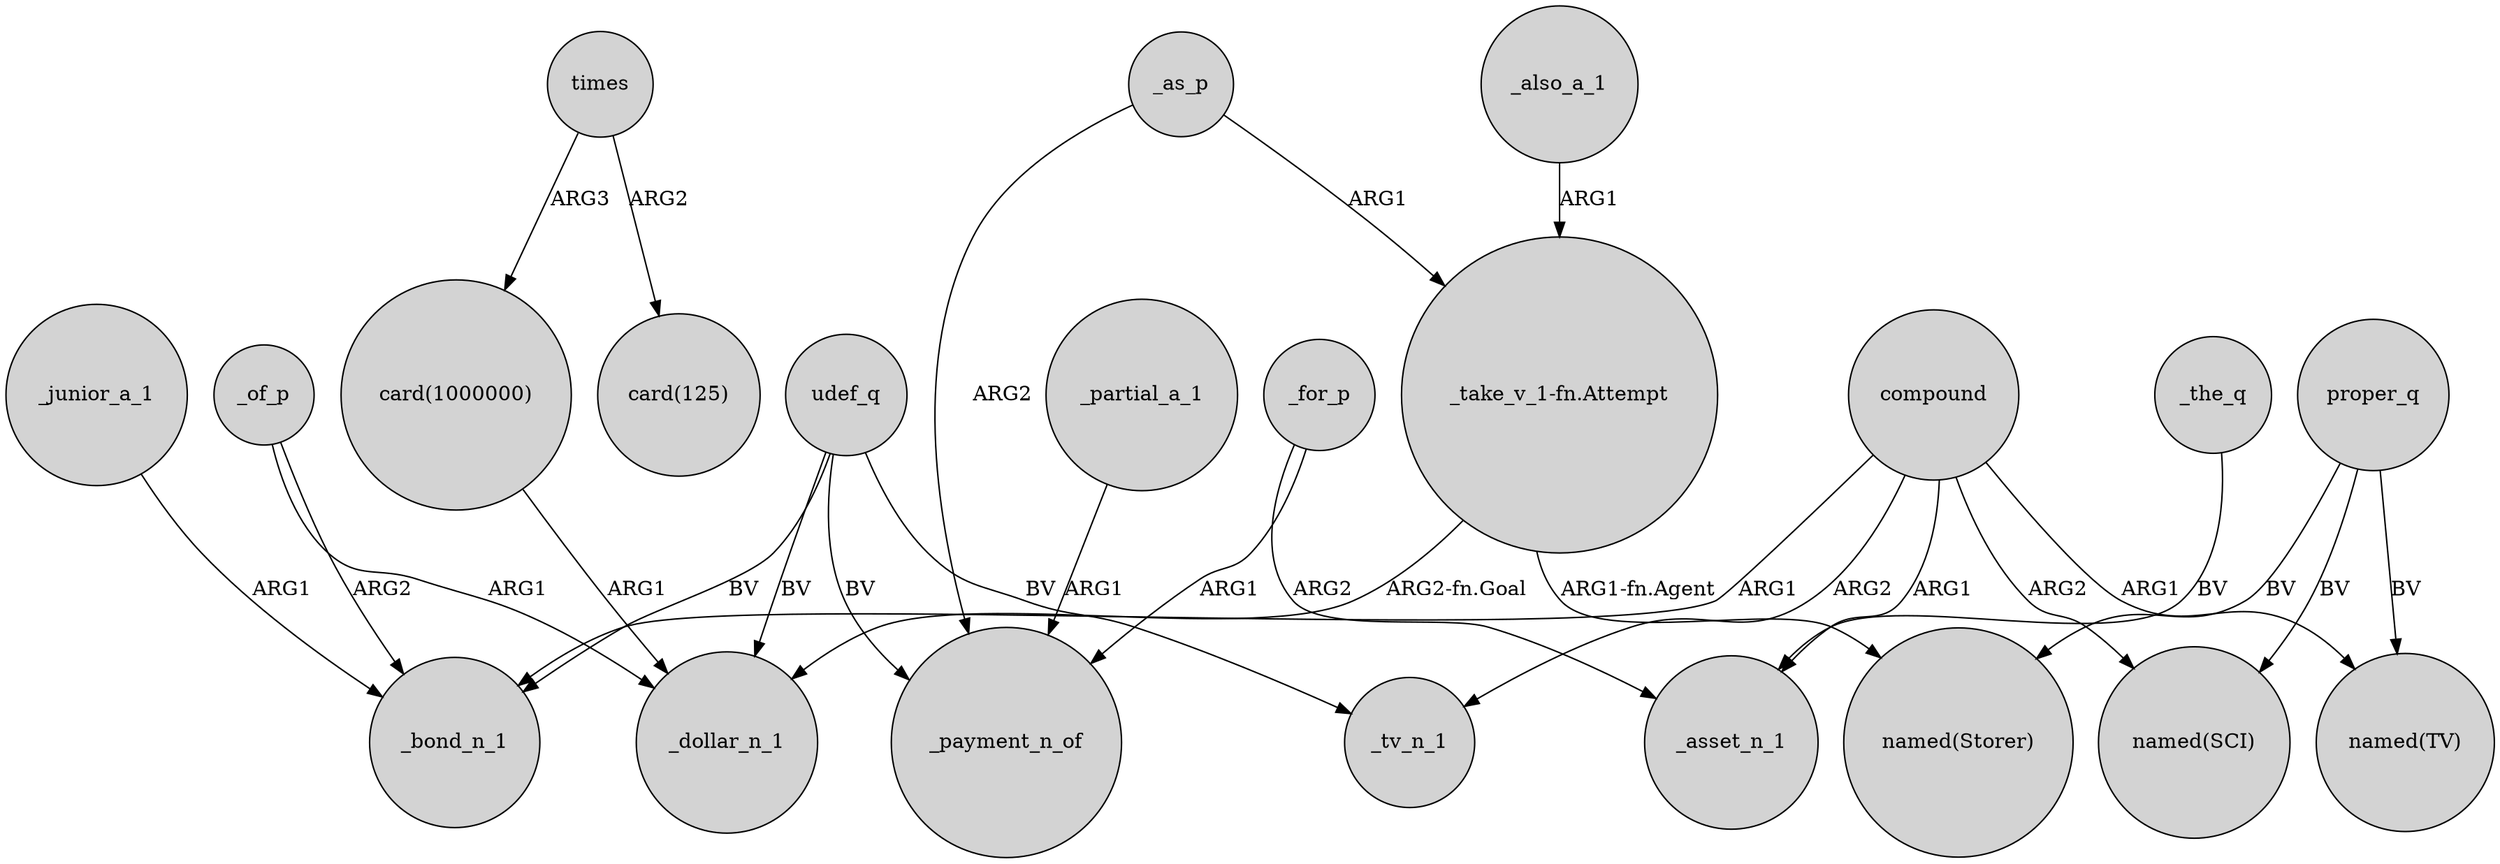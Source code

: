 digraph {
	node [shape=circle style=filled]
	_of_p -> _dollar_n_1 [label=ARG1]
	_the_q -> _asset_n_1 [label=BV]
	udef_q -> _bond_n_1 [label=BV]
	_as_p -> _payment_n_of [label=ARG2]
	proper_q -> "named(TV)" [label=BV]
	compound -> _bond_n_1 [label=ARG1]
	"_take_v_1-fn.Attempt" -> "named(Storer)" [label="ARG1-fn.Agent"]
	times -> "card(1000000)" [label=ARG3]
	compound -> "named(TV)" [label=ARG1]
	_of_p -> _bond_n_1 [label=ARG2]
	_partial_a_1 -> _payment_n_of [label=ARG1]
	_as_p -> "_take_v_1-fn.Attempt" [label=ARG1]
	proper_q -> "named(Storer)" [label=BV]
	"_take_v_1-fn.Attempt" -> _dollar_n_1 [label="ARG2-fn.Goal"]
	_junior_a_1 -> _bond_n_1 [label=ARG1]
	udef_q -> _dollar_n_1 [label=BV]
	udef_q -> _tv_n_1 [label=BV]
	"card(1000000)" -> _dollar_n_1 [label=ARG1]
	compound -> _asset_n_1 [label=ARG1]
	udef_q -> _payment_n_of [label=BV]
	_also_a_1 -> "_take_v_1-fn.Attempt" [label=ARG1]
	_for_p -> _payment_n_of [label=ARG1]
	compound -> "named(SCI)" [label=ARG2]
	times -> "card(125)" [label=ARG2]
	_for_p -> _asset_n_1 [label=ARG2]
	proper_q -> "named(SCI)" [label=BV]
	compound -> _tv_n_1 [label=ARG2]
}
